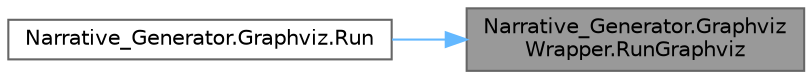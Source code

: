 digraph "Narrative_Generator.GraphvizWrapper.RunGraphviz"
{
 // LATEX_PDF_SIZE
  bgcolor="transparent";
  edge [fontname=Helvetica,fontsize=10,labelfontname=Helvetica,labelfontsize=10];
  node [fontname=Helvetica,fontsize=10,shape=box,height=0.2,width=0.4];
  rankdir="RL";
  Node1 [label="Narrative_Generator.Graphviz\lWrapper.RunGraphviz",height=0.2,width=0.4,color="gray40", fillcolor="grey60", style="filled", fontcolor="black",tooltip="A method that launches a method that controls the launch and configuration of the rendering process,..."];
  Node1 -> Node2 [dir="back",color="steelblue1",style="solid"];
  Node2 [label="Narrative_Generator.Graphviz.Run",height=0.2,width=0.4,color="grey40", fillcolor="white", style="filled",URL="$class_narrative___generator_1_1_graphviz.html#a6151a1720fd1015f3bdd0a7a36cb8862",tooltip="The method that starts the renderer."];
}
